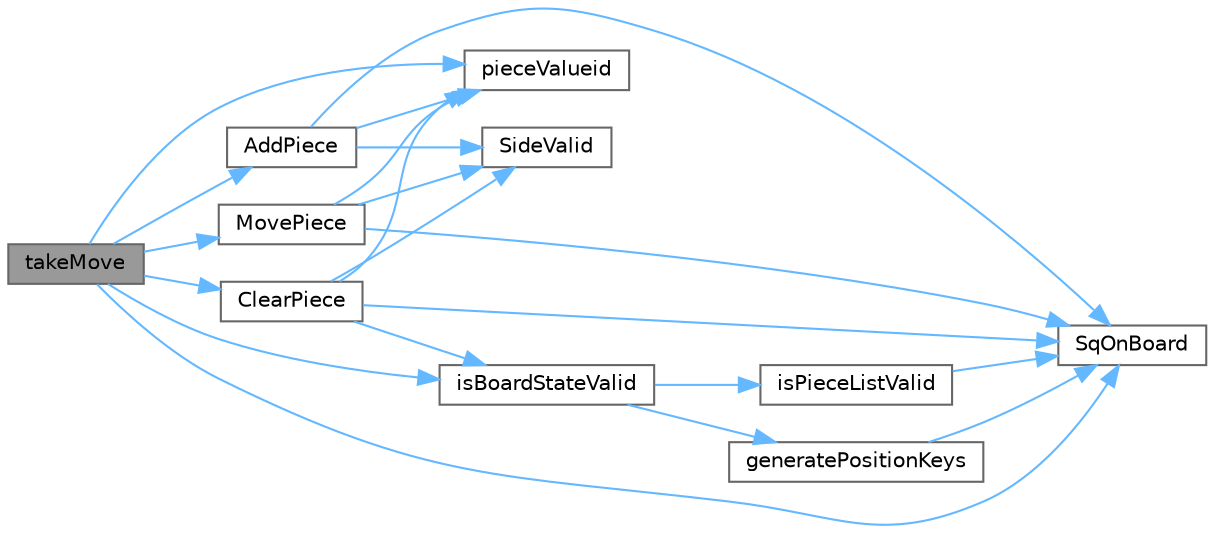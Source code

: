 digraph "takeMove"
{
 // INTERACTIVE_SVG=YES
 // LATEX_PDF_SIZE
  bgcolor="transparent";
  edge [fontname=Helvetica,fontsize=10,labelfontname=Helvetica,labelfontsize=10];
  node [fontname=Helvetica,fontsize=10,shape=box,height=0.2,width=0.4];
  rankdir="LR";
  Node1 [id="Node000001",label="takeMove",height=0.2,width=0.4,color="gray40", fillcolor="grey60", style="filled", fontcolor="black",tooltip="Undo the last made move."];
  Node1 -> Node2 [id="edge21_Node000001_Node000002",color="steelblue1",style="solid",tooltip=" "];
  Node2 [id="Node000002",label="AddPiece",height=0.2,width=0.4,color="grey40", fillcolor="white", style="filled",URL="$make__move_8cpp.html#a6ac5b01b46acf941303b6ff4505889b4",tooltip=" "];
  Node2 -> Node3 [id="edge22_Node000002_Node000003",color="steelblue1",style="solid",tooltip=" "];
  Node3 [id="Node000003",label="pieceValueid",height=0.2,width=0.4,color="grey40", fillcolor="white", style="filled",URL="$validate_8cpp.html#aca205110cd18879d0e0a965dee34b776",tooltip="Checks if the given piece code is a valid piece (non-empty)."];
  Node2 -> Node4 [id="edge23_Node000002_Node000004",color="steelblue1",style="solid",tooltip=" "];
  Node4 [id="Node000004",label="SideValid",height=0.2,width=0.4,color="grey40", fillcolor="white", style="filled",URL="$validate_8cpp.html#ad7a2e012bffa6db3df97e7742c9d731d",tooltip="Checks if the given side identifier is valid."];
  Node2 -> Node5 [id="edge24_Node000002_Node000005",color="steelblue1",style="solid",tooltip=" "];
  Node5 [id="Node000005",label="SqOnBoard",height=0.2,width=0.4,color="grey40", fillcolor="white", style="filled",URL="$validate_8cpp.html#ad5a569564ef016ed02a4fef23d89d9c4",tooltip="Checks if a given square index refers to a valid on-board square."];
  Node1 -> Node6 [id="edge25_Node000001_Node000006",color="steelblue1",style="solid",tooltip=" "];
  Node6 [id="Node000006",label="ClearPiece",height=0.2,width=0.4,color="grey40", fillcolor="white", style="filled",URL="$make__move_8cpp.html#a7638b740f3b9301ec3ef126abaeef83e",tooltip=" "];
  Node6 -> Node7 [id="edge26_Node000006_Node000007",color="steelblue1",style="solid",tooltip=" "];
  Node7 [id="Node000007",label="isBoardStateValid",height=0.2,width=0.4,color="grey40", fillcolor="white", style="filled",URL="$board_8cpp.html#a27f071824f45c724e8ddd02c72b39871",tooltip="Performs a full internal consistency check of the board state."];
  Node7 -> Node8 [id="edge27_Node000007_Node000008",color="steelblue1",style="solid",tooltip=" "];
  Node8 [id="Node000008",label="generatePositionKeys",height=0.2,width=0.4,color="grey40", fillcolor="white", style="filled",URL="$hash__keys_8cpp.html#a8c1832e1dfd853cce944ddd2df57dd53",tooltip="Generates a Zobrist hash key for the given board position."];
  Node8 -> Node5 [id="edge28_Node000008_Node000005",color="steelblue1",style="solid",tooltip=" "];
  Node7 -> Node9 [id="edge29_Node000007_Node000009",color="steelblue1",style="solid",tooltip=" "];
  Node9 [id="Node000009",label="isPieceListValid",height=0.2,width=0.4,color="grey40", fillcolor="white", style="filled",URL="$board_8cpp.html#addbaf4fbab51f8032e0e7aabbffeab96",tooltip="Validate that piece list array is consistent with board state."];
  Node9 -> Node5 [id="edge30_Node000009_Node000005",color="steelblue1",style="solid",tooltip=" "];
  Node6 -> Node3 [id="edge31_Node000006_Node000003",color="steelblue1",style="solid",tooltip=" "];
  Node6 -> Node4 [id="edge32_Node000006_Node000004",color="steelblue1",style="solid",tooltip=" "];
  Node6 -> Node5 [id="edge33_Node000006_Node000005",color="steelblue1",style="solid",tooltip=" "];
  Node1 -> Node7 [id="edge34_Node000001_Node000007",color="steelblue1",style="solid",tooltip=" "];
  Node1 -> Node10 [id="edge35_Node000001_Node000010",color="steelblue1",style="solid",tooltip=" "];
  Node10 [id="Node000010",label="MovePiece",height=0.2,width=0.4,color="grey40", fillcolor="white", style="filled",URL="$make__move_8cpp.html#ad096f1812d822251b98ffbc3894bc1d5",tooltip=" "];
  Node10 -> Node3 [id="edge36_Node000010_Node000003",color="steelblue1",style="solid",tooltip=" "];
  Node10 -> Node4 [id="edge37_Node000010_Node000004",color="steelblue1",style="solid",tooltip=" "];
  Node10 -> Node5 [id="edge38_Node000010_Node000005",color="steelblue1",style="solid",tooltip=" "];
  Node1 -> Node3 [id="edge39_Node000001_Node000003",color="steelblue1",style="solid",tooltip=" "];
  Node1 -> Node5 [id="edge40_Node000001_Node000005",color="steelblue1",style="solid",tooltip=" "];
}
